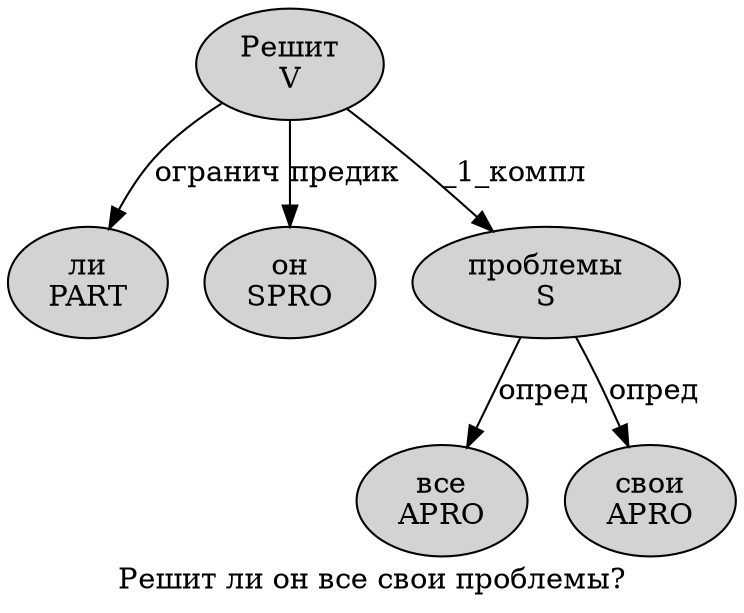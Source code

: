 digraph SENTENCE_4346 {
	graph [label="Решит ли он все свои проблемы?"]
	node [style=filled]
		0 [label="Решит
V" color="" fillcolor=lightgray penwidth=1 shape=ellipse]
		1 [label="ли
PART" color="" fillcolor=lightgray penwidth=1 shape=ellipse]
		2 [label="он
SPRO" color="" fillcolor=lightgray penwidth=1 shape=ellipse]
		3 [label="все
APRO" color="" fillcolor=lightgray penwidth=1 shape=ellipse]
		4 [label="свои
APRO" color="" fillcolor=lightgray penwidth=1 shape=ellipse]
		5 [label="проблемы
S" color="" fillcolor=lightgray penwidth=1 shape=ellipse]
			0 -> 1 [label="огранич"]
			0 -> 2 [label="предик"]
			0 -> 5 [label="_1_компл"]
			5 -> 3 [label="опред"]
			5 -> 4 [label="опред"]
}